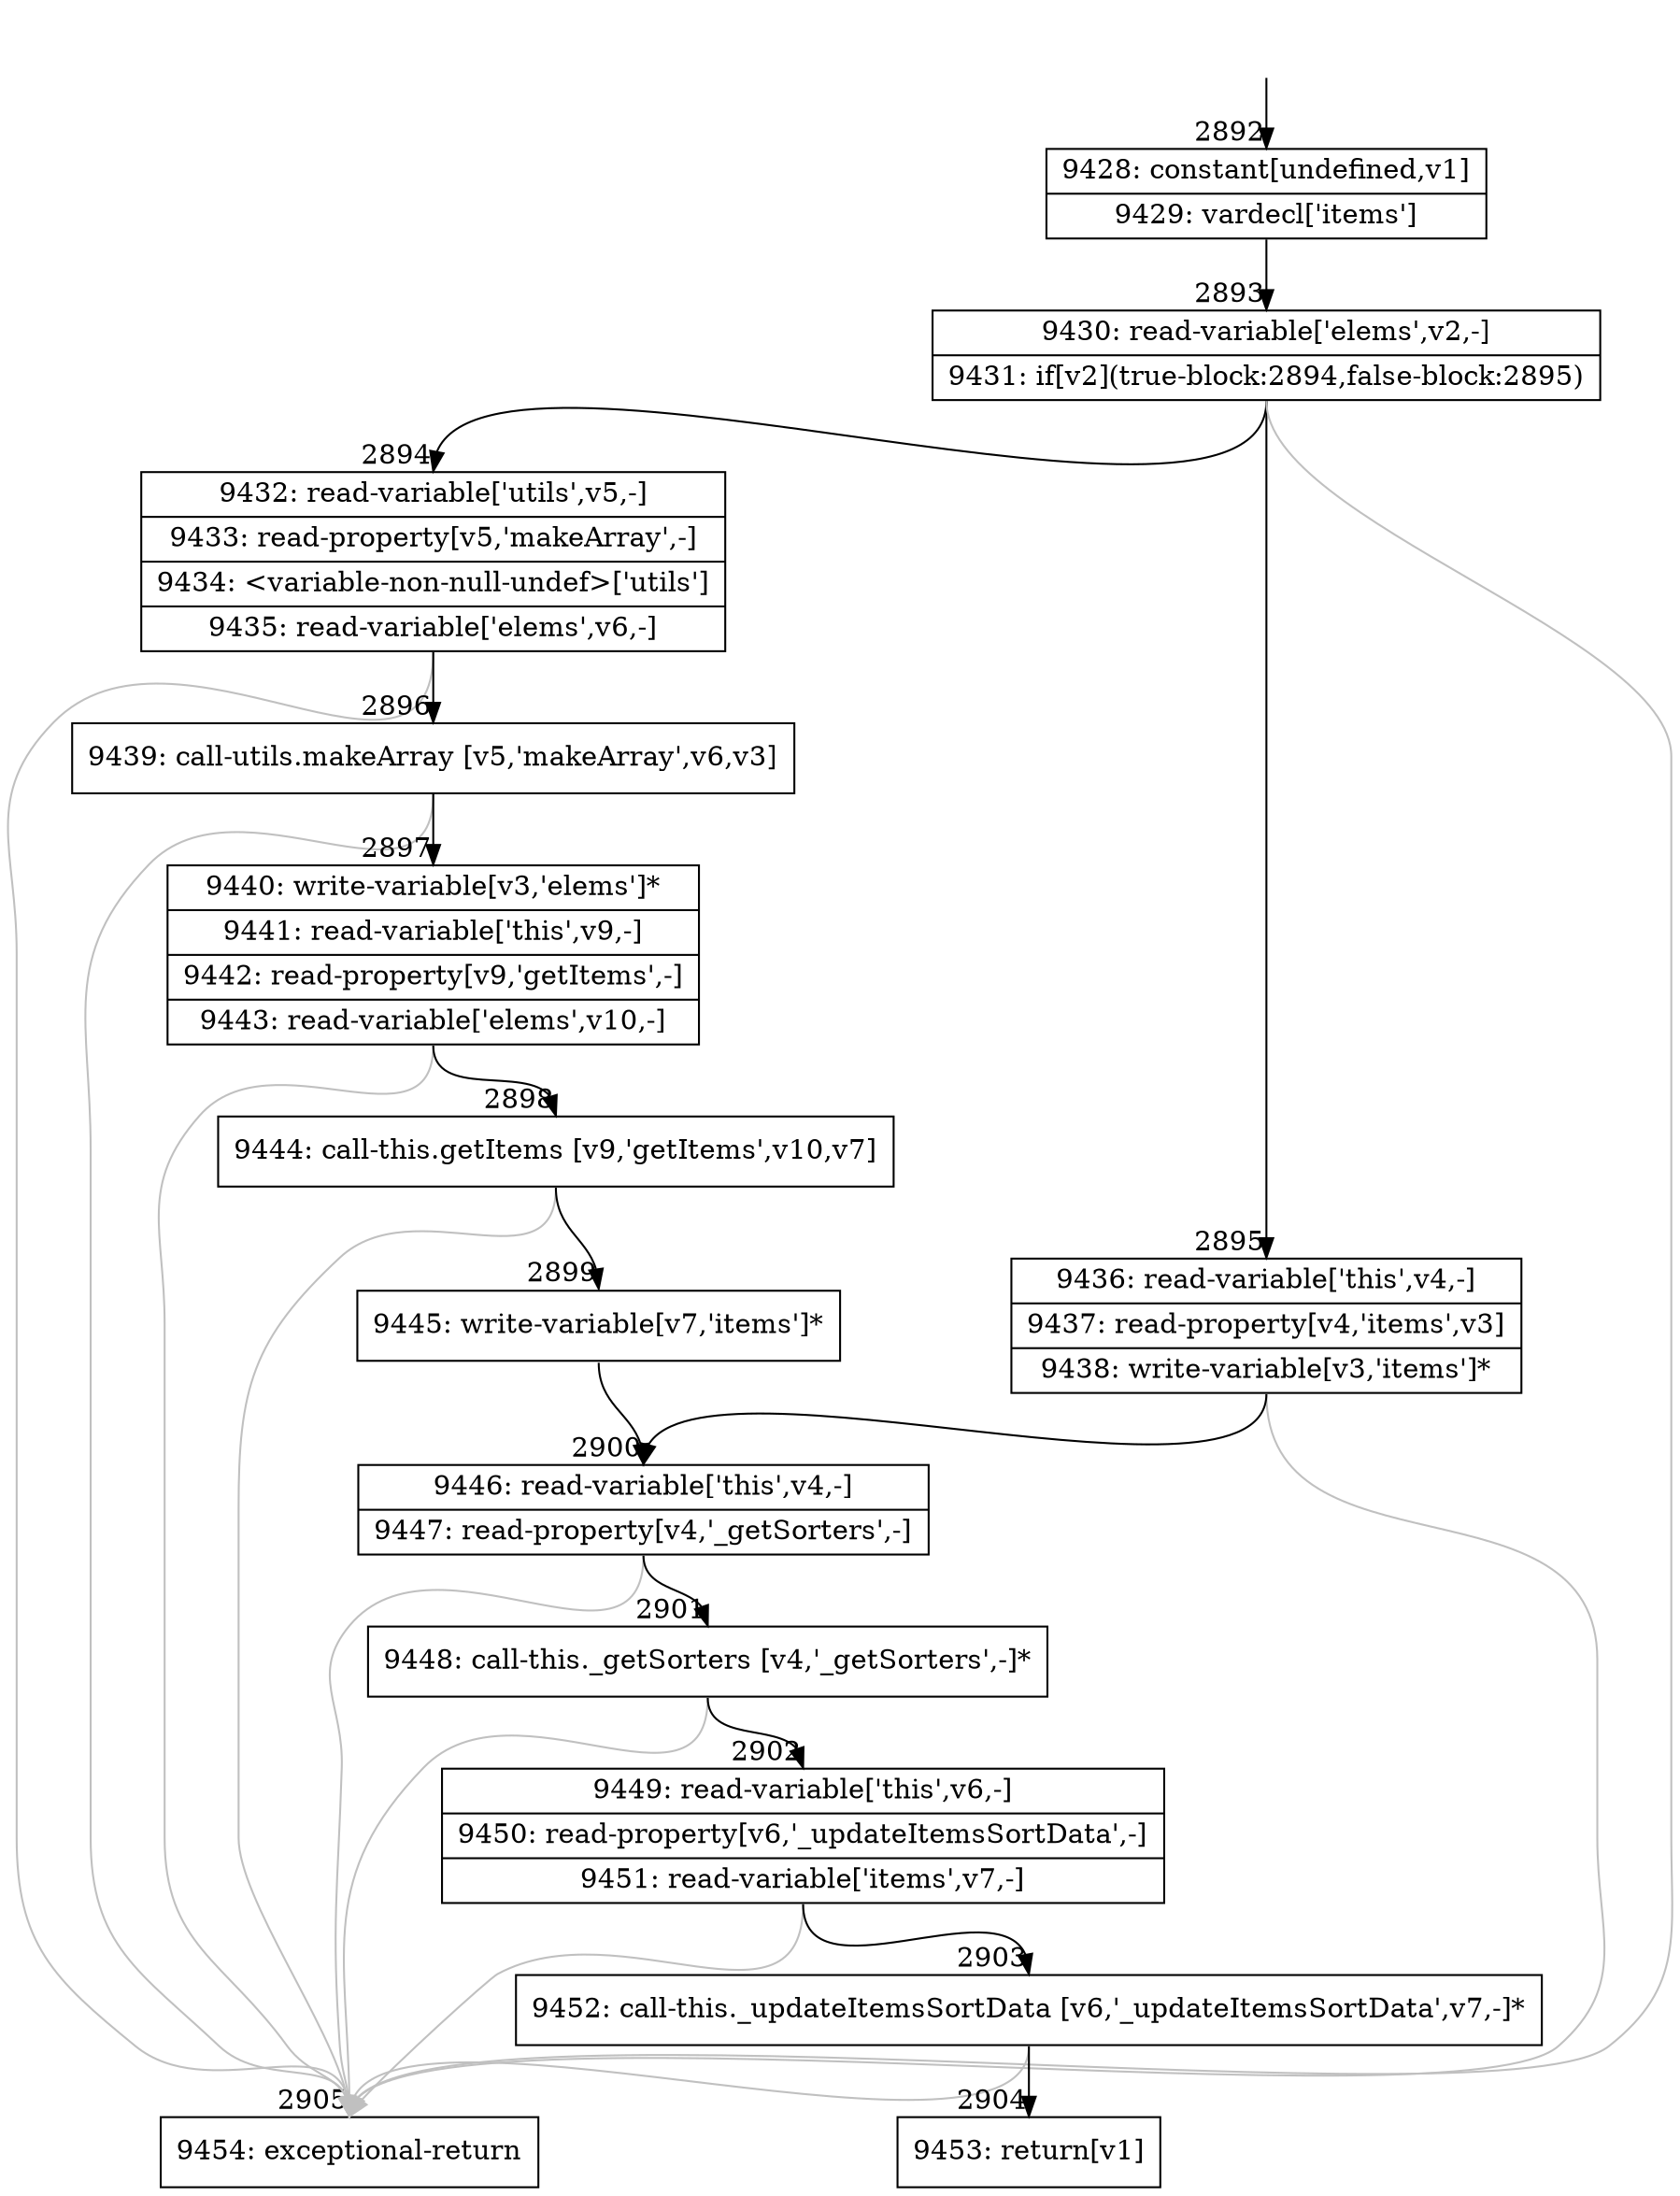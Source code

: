 digraph {
rankdir="TD"
BB_entry270[shape=none,label=""];
BB_entry270 -> BB2892 [tailport=s, headport=n, headlabel="    2892"]
BB2892 [shape=record label="{9428: constant[undefined,v1]|9429: vardecl['items']}" ] 
BB2892 -> BB2893 [tailport=s, headport=n, headlabel="      2893"]
BB2893 [shape=record label="{9430: read-variable['elems',v2,-]|9431: if[v2](true-block:2894,false-block:2895)}" ] 
BB2893 -> BB2894 [tailport=s, headport=n, headlabel="      2894"]
BB2893 -> BB2895 [tailport=s, headport=n, headlabel="      2895"]
BB2893 -> BB2905 [tailport=s, headport=n, color=gray, headlabel="      2905"]
BB2894 [shape=record label="{9432: read-variable['utils',v5,-]|9433: read-property[v5,'makeArray',-]|9434: \<variable-non-null-undef\>['utils']|9435: read-variable['elems',v6,-]}" ] 
BB2894 -> BB2896 [tailport=s, headport=n, headlabel="      2896"]
BB2894 -> BB2905 [tailport=s, headport=n, color=gray]
BB2895 [shape=record label="{9436: read-variable['this',v4,-]|9437: read-property[v4,'items',v3]|9438: write-variable[v3,'items']*}" ] 
BB2895 -> BB2900 [tailport=s, headport=n, headlabel="      2900"]
BB2895 -> BB2905 [tailport=s, headport=n, color=gray]
BB2896 [shape=record label="{9439: call-utils.makeArray [v5,'makeArray',v6,v3]}" ] 
BB2896 -> BB2897 [tailport=s, headport=n, headlabel="      2897"]
BB2896 -> BB2905 [tailport=s, headport=n, color=gray]
BB2897 [shape=record label="{9440: write-variable[v3,'elems']*|9441: read-variable['this',v9,-]|9442: read-property[v9,'getItems',-]|9443: read-variable['elems',v10,-]}" ] 
BB2897 -> BB2898 [tailport=s, headport=n, headlabel="      2898"]
BB2897 -> BB2905 [tailport=s, headport=n, color=gray]
BB2898 [shape=record label="{9444: call-this.getItems [v9,'getItems',v10,v7]}" ] 
BB2898 -> BB2899 [tailport=s, headport=n, headlabel="      2899"]
BB2898 -> BB2905 [tailport=s, headport=n, color=gray]
BB2899 [shape=record label="{9445: write-variable[v7,'items']*}" ] 
BB2899 -> BB2900 [tailport=s, headport=n]
BB2900 [shape=record label="{9446: read-variable['this',v4,-]|9447: read-property[v4,'_getSorters',-]}" ] 
BB2900 -> BB2901 [tailport=s, headport=n, headlabel="      2901"]
BB2900 -> BB2905 [tailport=s, headport=n, color=gray]
BB2901 [shape=record label="{9448: call-this._getSorters [v4,'_getSorters',-]*}" ] 
BB2901 -> BB2902 [tailport=s, headport=n, headlabel="      2902"]
BB2901 -> BB2905 [tailport=s, headport=n, color=gray]
BB2902 [shape=record label="{9449: read-variable['this',v6,-]|9450: read-property[v6,'_updateItemsSortData',-]|9451: read-variable['items',v7,-]}" ] 
BB2902 -> BB2903 [tailport=s, headport=n, headlabel="      2903"]
BB2902 -> BB2905 [tailport=s, headport=n, color=gray]
BB2903 [shape=record label="{9452: call-this._updateItemsSortData [v6,'_updateItemsSortData',v7,-]*}" ] 
BB2903 -> BB2904 [tailport=s, headport=n, headlabel="      2904"]
BB2903 -> BB2905 [tailport=s, headport=n, color=gray]
BB2904 [shape=record label="{9453: return[v1]}" ] 
BB2905 [shape=record label="{9454: exceptional-return}" ] 
//#$~ 3950
}
